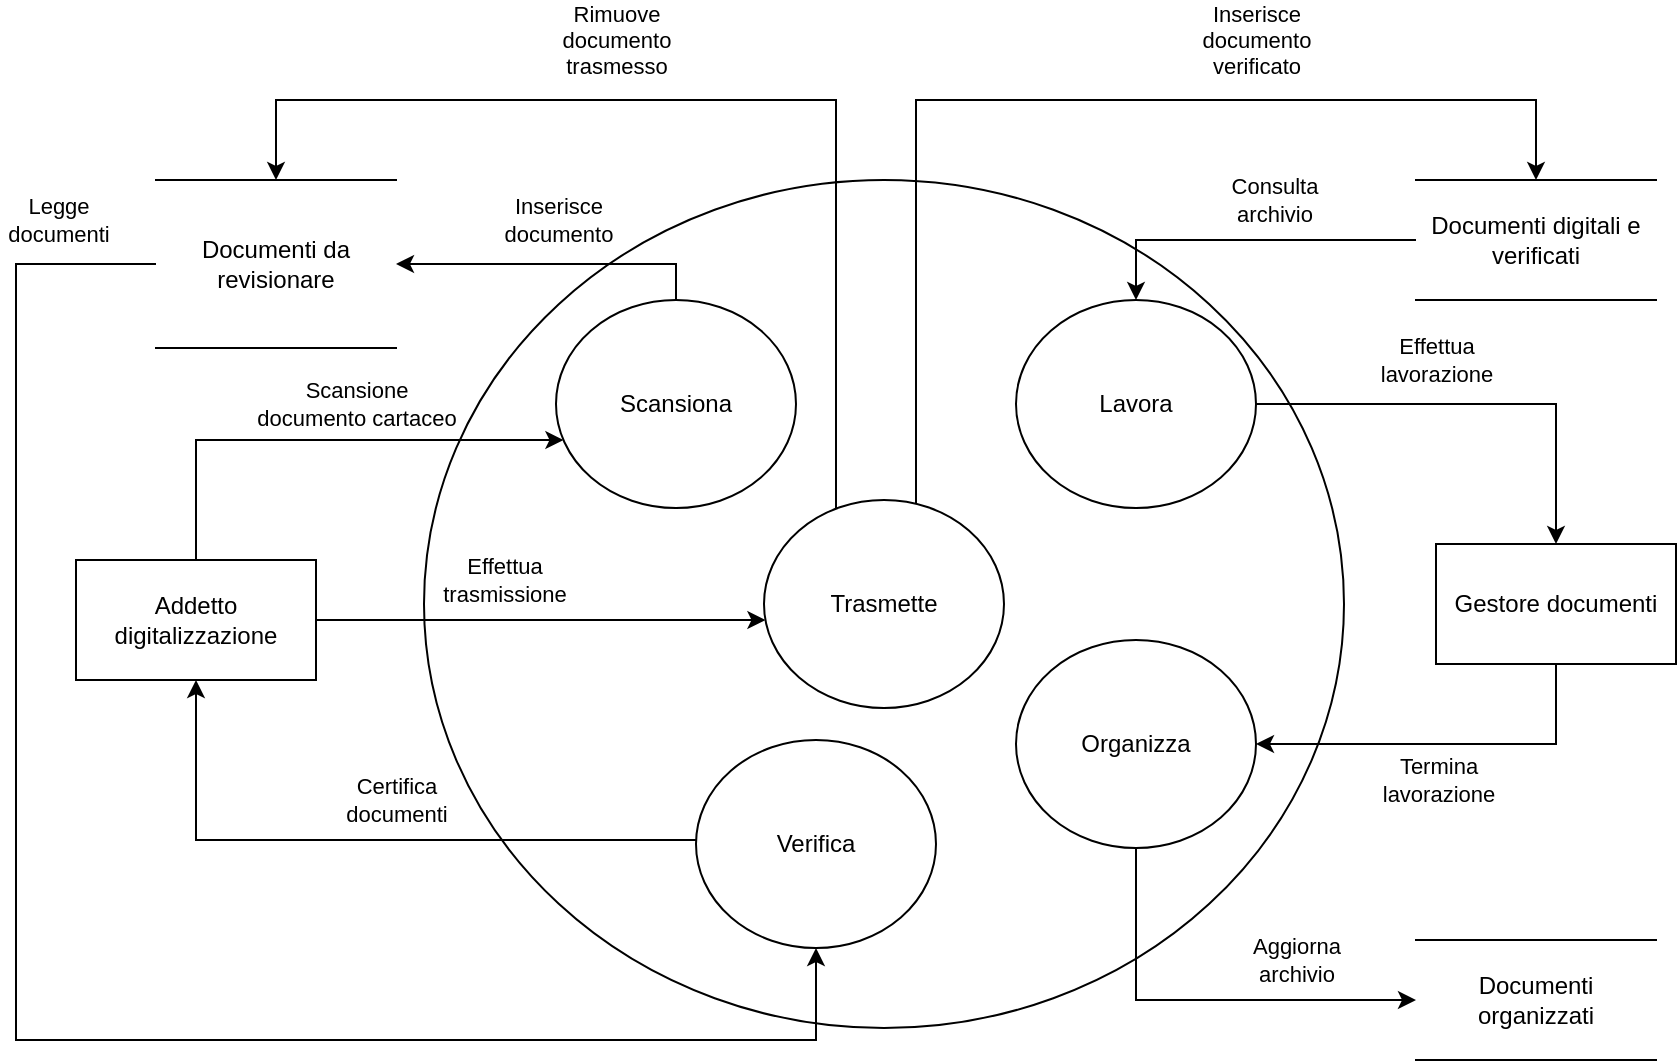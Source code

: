 <mxfile version="20.4.0" type="device"><diagram id="zRQvW1dKjDHaYMXhLk8c" name="Pagina-1"><mxGraphModel dx="1707" dy="1791" grid="1" gridSize="10" guides="1" tooltips="1" connect="1" arrows="1" fold="1" page="1" pageScale="1" pageWidth="827" pageHeight="1169" math="0" shadow="0"><root><mxCell id="0"/><mxCell id="1" parent="0"/><mxCell id="pLpTiFDzVaqGBiNKrXIl-1" value="" style="ellipse;whiteSpace=wrap;html=1;" vertex="1" parent="1"><mxGeometry x="184" y="-20" width="460" height="424" as="geometry"/></mxCell><mxCell id="pLpTiFDzVaqGBiNKrXIl-58" style="edgeStyle=orthogonalEdgeStyle;rounded=0;orthogonalLoop=1;jettySize=auto;html=1;entryX=0.5;entryY=1;entryDx=0;entryDy=0;" edge="1" parent="1" source="pLpTiFDzVaqGBiNKrXIl-2" target="pLpTiFDzVaqGBiNKrXIl-7"><mxGeometry relative="1" as="geometry"><Array as="points"><mxPoint x="70" y="310"/></Array></mxGeometry></mxCell><mxCell id="pLpTiFDzVaqGBiNKrXIl-59" value="Certifica&lt;br&gt;documenti" style="edgeLabel;html=1;align=center;verticalAlign=middle;resizable=0;points=[];" vertex="1" connectable="0" parent="pLpTiFDzVaqGBiNKrXIl-58"><mxGeometry x="-0.019" y="-3" relative="1" as="geometry"><mxPoint x="12" y="-17" as="offset"/></mxGeometry></mxCell><mxCell id="pLpTiFDzVaqGBiNKrXIl-2" value="Verifica" style="ellipse;whiteSpace=wrap;html=1;" vertex="1" parent="1"><mxGeometry x="320" y="260" width="120" height="104" as="geometry"/></mxCell><mxCell id="pLpTiFDzVaqGBiNKrXIl-28" style="edgeStyle=orthogonalEdgeStyle;rounded=0;orthogonalLoop=1;jettySize=auto;html=1;" edge="1" parent="1" source="pLpTiFDzVaqGBiNKrXIl-3" target="pLpTiFDzVaqGBiNKrXIl-9"><mxGeometry relative="1" as="geometry"><Array as="points"><mxPoint x="540" y="390"/></Array></mxGeometry></mxCell><mxCell id="pLpTiFDzVaqGBiNKrXIl-29" value="Aggiorna&lt;br&gt;archivio" style="edgeLabel;html=1;align=center;verticalAlign=middle;resizable=0;points=[];" vertex="1" connectable="0" parent="pLpTiFDzVaqGBiNKrXIl-28"><mxGeometry x="0.398" y="-2" relative="1" as="geometry"><mxPoint x="5" y="-22" as="offset"/></mxGeometry></mxCell><mxCell id="pLpTiFDzVaqGBiNKrXIl-3" value="Organizza" style="ellipse;whiteSpace=wrap;html=1;" vertex="1" parent="1"><mxGeometry x="480" y="210" width="120" height="104" as="geometry"/></mxCell><mxCell id="pLpTiFDzVaqGBiNKrXIl-24" style="edgeStyle=orthogonalEdgeStyle;rounded=0;orthogonalLoop=1;jettySize=auto;html=1;" edge="1" parent="1" source="pLpTiFDzVaqGBiNKrXIl-4" target="pLpTiFDzVaqGBiNKrXIl-10"><mxGeometry relative="1" as="geometry"><Array as="points"><mxPoint x="430" y="-60"/><mxPoint x="740" y="-60"/></Array></mxGeometry></mxCell><mxCell id="pLpTiFDzVaqGBiNKrXIl-68" value="Inserisce&lt;br&gt;documento&lt;br&gt;verificato" style="edgeLabel;html=1;align=center;verticalAlign=middle;resizable=0;points=[];" vertex="1" connectable="0" parent="pLpTiFDzVaqGBiNKrXIl-24"><mxGeometry x="0.2" y="1" relative="1" as="geometry"><mxPoint x="41" y="-29" as="offset"/></mxGeometry></mxCell><mxCell id="pLpTiFDzVaqGBiNKrXIl-63" style="edgeStyle=orthogonalEdgeStyle;rounded=0;orthogonalLoop=1;jettySize=auto;html=1;entryX=0.5;entryY=0;entryDx=0;entryDy=0;" edge="1" parent="1" source="pLpTiFDzVaqGBiNKrXIl-4" target="pLpTiFDzVaqGBiNKrXIl-11"><mxGeometry relative="1" as="geometry"><Array as="points"><mxPoint x="390" y="-60"/><mxPoint x="110" y="-60"/></Array></mxGeometry></mxCell><mxCell id="pLpTiFDzVaqGBiNKrXIl-65" value="Rimuove&lt;br&gt;documento&lt;br&gt;trasmesso" style="edgeLabel;html=1;align=center;verticalAlign=middle;resizable=0;points=[];" vertex="1" connectable="0" parent="pLpTiFDzVaqGBiNKrXIl-63"><mxGeometry x="0.139" y="-3" relative="1" as="geometry"><mxPoint x="-16" y="-27" as="offset"/></mxGeometry></mxCell><mxCell id="pLpTiFDzVaqGBiNKrXIl-4" value="Trasmette" style="ellipse;whiteSpace=wrap;html=1;" vertex="1" parent="1"><mxGeometry x="354" y="140" width="120" height="104" as="geometry"/></mxCell><mxCell id="pLpTiFDzVaqGBiNKrXIl-69" style="edgeStyle=orthogonalEdgeStyle;rounded=0;orthogonalLoop=1;jettySize=auto;html=1;" edge="1" parent="1" source="pLpTiFDzVaqGBiNKrXIl-6" target="pLpTiFDzVaqGBiNKrXIl-8"><mxGeometry relative="1" as="geometry"/></mxCell><mxCell id="pLpTiFDzVaqGBiNKrXIl-70" value="Effettua&lt;br&gt;lavorazione" style="edgeLabel;html=1;align=center;verticalAlign=middle;resizable=0;points=[];" vertex="1" connectable="0" parent="pLpTiFDzVaqGBiNKrXIl-69"><mxGeometry x="-0.107" y="-2" relative="1" as="geometry"><mxPoint x="-8" y="-24" as="offset"/></mxGeometry></mxCell><mxCell id="pLpTiFDzVaqGBiNKrXIl-6" value="Lavora" style="ellipse;whiteSpace=wrap;html=1;" vertex="1" parent="1"><mxGeometry x="480" y="40" width="120" height="104" as="geometry"/></mxCell><mxCell id="pLpTiFDzVaqGBiNKrXIl-12" style="edgeStyle=orthogonalEdgeStyle;rounded=0;orthogonalLoop=1;jettySize=auto;html=1;" edge="1" parent="1" source="pLpTiFDzVaqGBiNKrXIl-7" target="pLpTiFDzVaqGBiNKrXIl-4"><mxGeometry relative="1" as="geometry"><Array as="points"><mxPoint x="240" y="200"/><mxPoint x="240" y="200"/></Array></mxGeometry></mxCell><mxCell id="pLpTiFDzVaqGBiNKrXIl-13" value="Effettua&lt;br&gt;trasmissione" style="edgeLabel;html=1;align=center;verticalAlign=middle;resizable=0;points=[];" vertex="1" connectable="0" parent="pLpTiFDzVaqGBiNKrXIl-12"><mxGeometry x="-0.265" y="1" relative="1" as="geometry"><mxPoint x="11" y="-19" as="offset"/></mxGeometry></mxCell><mxCell id="pLpTiFDzVaqGBiNKrXIl-60" style="edgeStyle=orthogonalEdgeStyle;rounded=0;orthogonalLoop=1;jettySize=auto;html=1;" edge="1" parent="1" source="pLpTiFDzVaqGBiNKrXIl-7" target="pLpTiFDzVaqGBiNKrXIl-5"><mxGeometry relative="1" as="geometry"><Array as="points"><mxPoint x="70" y="110"/></Array></mxGeometry></mxCell><mxCell id="pLpTiFDzVaqGBiNKrXIl-66" value="Scansione&lt;br&gt;documento cartaceo" style="edgeLabel;html=1;align=center;verticalAlign=middle;resizable=0;points=[];" vertex="1" connectable="0" parent="pLpTiFDzVaqGBiNKrXIl-60"><mxGeometry x="0.074" y="1" relative="1" as="geometry"><mxPoint x="9" y="-17" as="offset"/></mxGeometry></mxCell><mxCell id="pLpTiFDzVaqGBiNKrXIl-7" value="Addetto digitalizzazione" style="rounded=0;whiteSpace=wrap;html=1;" vertex="1" parent="1"><mxGeometry x="10" y="170" width="120" height="60" as="geometry"/></mxCell><mxCell id="pLpTiFDzVaqGBiNKrXIl-26" style="edgeStyle=orthogonalEdgeStyle;rounded=0;orthogonalLoop=1;jettySize=auto;html=1;entryX=1;entryY=0.5;entryDx=0;entryDy=0;" edge="1" parent="1" source="pLpTiFDzVaqGBiNKrXIl-8" target="pLpTiFDzVaqGBiNKrXIl-3"><mxGeometry relative="1" as="geometry"><Array as="points"><mxPoint x="750" y="262"/></Array></mxGeometry></mxCell><mxCell id="pLpTiFDzVaqGBiNKrXIl-27" value="Termina&lt;br&gt;lavorazione" style="edgeLabel;html=1;align=center;verticalAlign=middle;resizable=0;points=[];" vertex="1" connectable="0" parent="pLpTiFDzVaqGBiNKrXIl-26"><mxGeometry x="0.522" y="2" relative="1" as="geometry"><mxPoint x="45" y="16" as="offset"/></mxGeometry></mxCell><mxCell id="pLpTiFDzVaqGBiNKrXIl-8" value="Gestore documenti" style="rounded=0;whiteSpace=wrap;html=1;" vertex="1" parent="1"><mxGeometry x="690" y="162" width="120" height="60" as="geometry"/></mxCell><mxCell id="pLpTiFDzVaqGBiNKrXIl-9" value="Documenti organizzati" style="shape=partialRectangle;whiteSpace=wrap;html=1;left=0;right=0;fillColor=none;" vertex="1" parent="1"><mxGeometry x="680" y="360" width="120" height="60" as="geometry"/></mxCell><mxCell id="pLpTiFDzVaqGBiNKrXIl-22" style="edgeStyle=orthogonalEdgeStyle;rounded=0;orthogonalLoop=1;jettySize=auto;html=1;" edge="1" parent="1" source="pLpTiFDzVaqGBiNKrXIl-10" target="pLpTiFDzVaqGBiNKrXIl-6"><mxGeometry relative="1" as="geometry"><Array as="points"><mxPoint x="540" y="10"/></Array></mxGeometry></mxCell><mxCell id="pLpTiFDzVaqGBiNKrXIl-23" value="Consulta&lt;br&gt;archivio" style="edgeLabel;html=1;align=center;verticalAlign=middle;resizable=0;points=[];" vertex="1" connectable="0" parent="pLpTiFDzVaqGBiNKrXIl-22"><mxGeometry x="-0.34" y="-1" relative="1" as="geometry"><mxPoint x="-15" y="-19" as="offset"/></mxGeometry></mxCell><mxCell id="pLpTiFDzVaqGBiNKrXIl-10" value="Documenti digitali e verificati" style="shape=partialRectangle;whiteSpace=wrap;html=1;left=0;right=0;fillColor=none;" vertex="1" parent="1"><mxGeometry x="680" y="-20" width="120" height="60" as="geometry"/></mxCell><mxCell id="pLpTiFDzVaqGBiNKrXIl-57" style="edgeStyle=orthogonalEdgeStyle;rounded=0;orthogonalLoop=1;jettySize=auto;html=1;" edge="1" parent="1" source="pLpTiFDzVaqGBiNKrXIl-11" target="pLpTiFDzVaqGBiNKrXIl-2"><mxGeometry relative="1" as="geometry"><Array as="points"><mxPoint x="-20" y="22"/><mxPoint x="-20" y="410"/><mxPoint x="380" y="410"/></Array></mxGeometry></mxCell><mxCell id="pLpTiFDzVaqGBiNKrXIl-67" value="Legge&lt;br&gt;documenti" style="edgeLabel;html=1;align=center;verticalAlign=middle;resizable=0;points=[];" vertex="1" connectable="0" parent="pLpTiFDzVaqGBiNKrXIl-57"><mxGeometry x="0.271" y="2" relative="1" as="geometry"><mxPoint x="-96" y="-408" as="offset"/></mxGeometry></mxCell><mxCell id="pLpTiFDzVaqGBiNKrXIl-11" value="Documenti da revisionare" style="shape=partialRectangle;whiteSpace=wrap;html=1;left=0;right=0;fillColor=none;" vertex="1" parent="1"><mxGeometry x="50" y="-20" width="120" height="84" as="geometry"/></mxCell><mxCell id="pLpTiFDzVaqGBiNKrXIl-62" style="edgeStyle=orthogonalEdgeStyle;rounded=0;orthogonalLoop=1;jettySize=auto;html=1;" edge="1" parent="1" source="pLpTiFDzVaqGBiNKrXIl-5" target="pLpTiFDzVaqGBiNKrXIl-11"><mxGeometry relative="1" as="geometry"><Array as="points"><mxPoint x="310" y="22"/></Array></mxGeometry></mxCell><mxCell id="pLpTiFDzVaqGBiNKrXIl-64" value="Inserisce&lt;br&gt;documento" style="edgeLabel;html=1;align=center;verticalAlign=middle;resizable=0;points=[];" vertex="1" connectable="0" parent="pLpTiFDzVaqGBiNKrXIl-62"><mxGeometry x="-0.232" relative="1" as="geometry"><mxPoint x="-17" y="-22" as="offset"/></mxGeometry></mxCell><mxCell id="pLpTiFDzVaqGBiNKrXIl-5" value="Scansiona" style="ellipse;whiteSpace=wrap;html=1;" vertex="1" parent="1"><mxGeometry x="250" y="40" width="120" height="104" as="geometry"/></mxCell></root></mxGraphModel></diagram></mxfile>